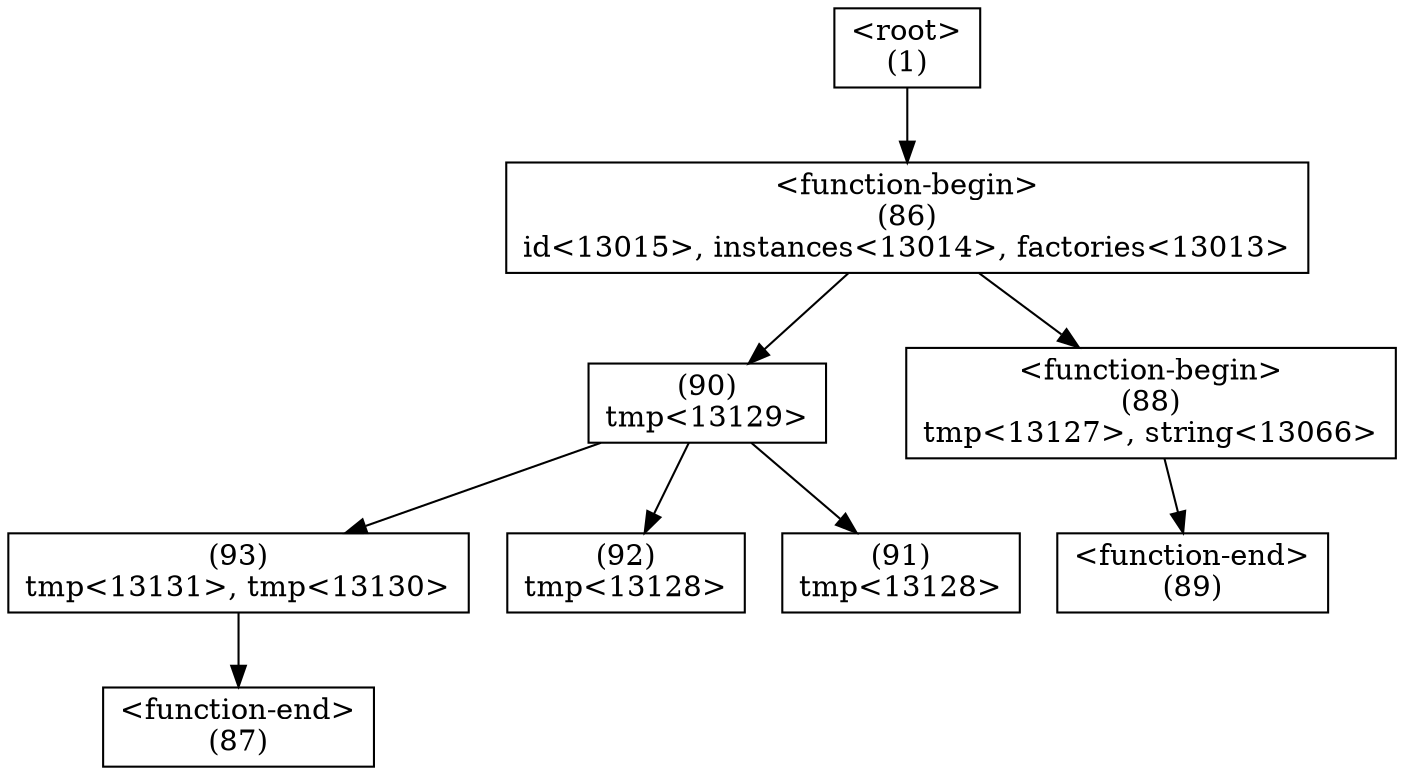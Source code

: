 digraph graphname {
n93 [shape=box,label="(93)\ntmp<13131>, tmp<13130>"];
n93 -> n87;
n92 [shape=box,label="(92)\ntmp<13128>"];
n91 [shape=box,label="(91)\ntmp<13128>"];
n90 [shape=box,label="(90)\ntmp<13129>"];
n90 -> n91;
n90 -> n93;
n90 -> n92;
n89 [shape=box,label="<function-end>
(89)"];
n88 [shape=box,label="<function-begin>
(88)\ntmp<13127>, string<13066>"];
n88 -> n89;
n87 [shape=box,label="<function-end>
(87)"];
n86 [shape=box,label="<function-begin>
(86)\nid<13015>, instances<13014>, factories<13013>"];
n86 -> n88;
n86 -> n90;
n1 [shape=box,label="<root>
(1)"];
n1 -> n86;
}
